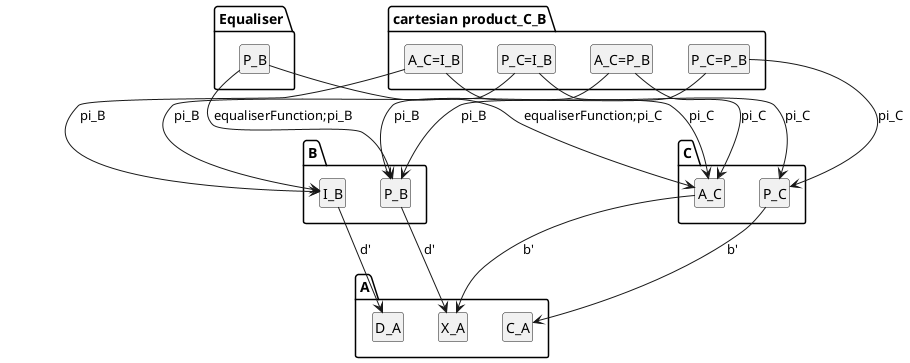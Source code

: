 @startuml
skinparam shadowing false
hide members
hide circle
class "B.P_B"
class "B.I_B"
class "A.X_A"
class "A.C_A"
class "A.D_A"
class "C.P_C"
class "C.A_C"
class "Equaliser.P_B"
class "cartesian product_C_B.P_C=P_B"
class "cartesian product_C_B.P_C=I_B"
class "cartesian product_C_B.A_C=P_B"
class "cartesian product_C_B.A_C=I_B"

"B.P_B" --> "A.X_A" : "d'"
"B.I_B" --> "A.D_A" : "d'"
"C.P_C" --> "A.C_A" : "b'"
"C.A_C" --> "A.X_A" : "b'"
"Equaliser.P_B" --> "B.P_B" : "equaliserFunction;pi_B"
"cartesian product_C_B.P_C=P_B" --> "C.P_C" : "pi_C"
"cartesian product_C_B.P_C=I_B" --> "C.P_C" : "pi_C"
"cartesian product_C_B.A_C=P_B" --> "C.A_C" : "pi_C"
"cartesian product_C_B.A_C=I_B" --> "C.A_C" : "pi_C"
"Equaliser.P_B" --> "C.A_C" : "equaliserFunction;pi_C"
"cartesian product_C_B.P_C=P_B" --> "B.P_B" : "pi_B"
"cartesian product_C_B.P_C=I_B" --> "B.I_B" : "pi_B"
"cartesian product_C_B.A_C=P_B" --> "B.P_B" : "pi_B"
"cartesian product_C_B.A_C=I_B" --> "B.I_B" : "pi_B"
@enduml
